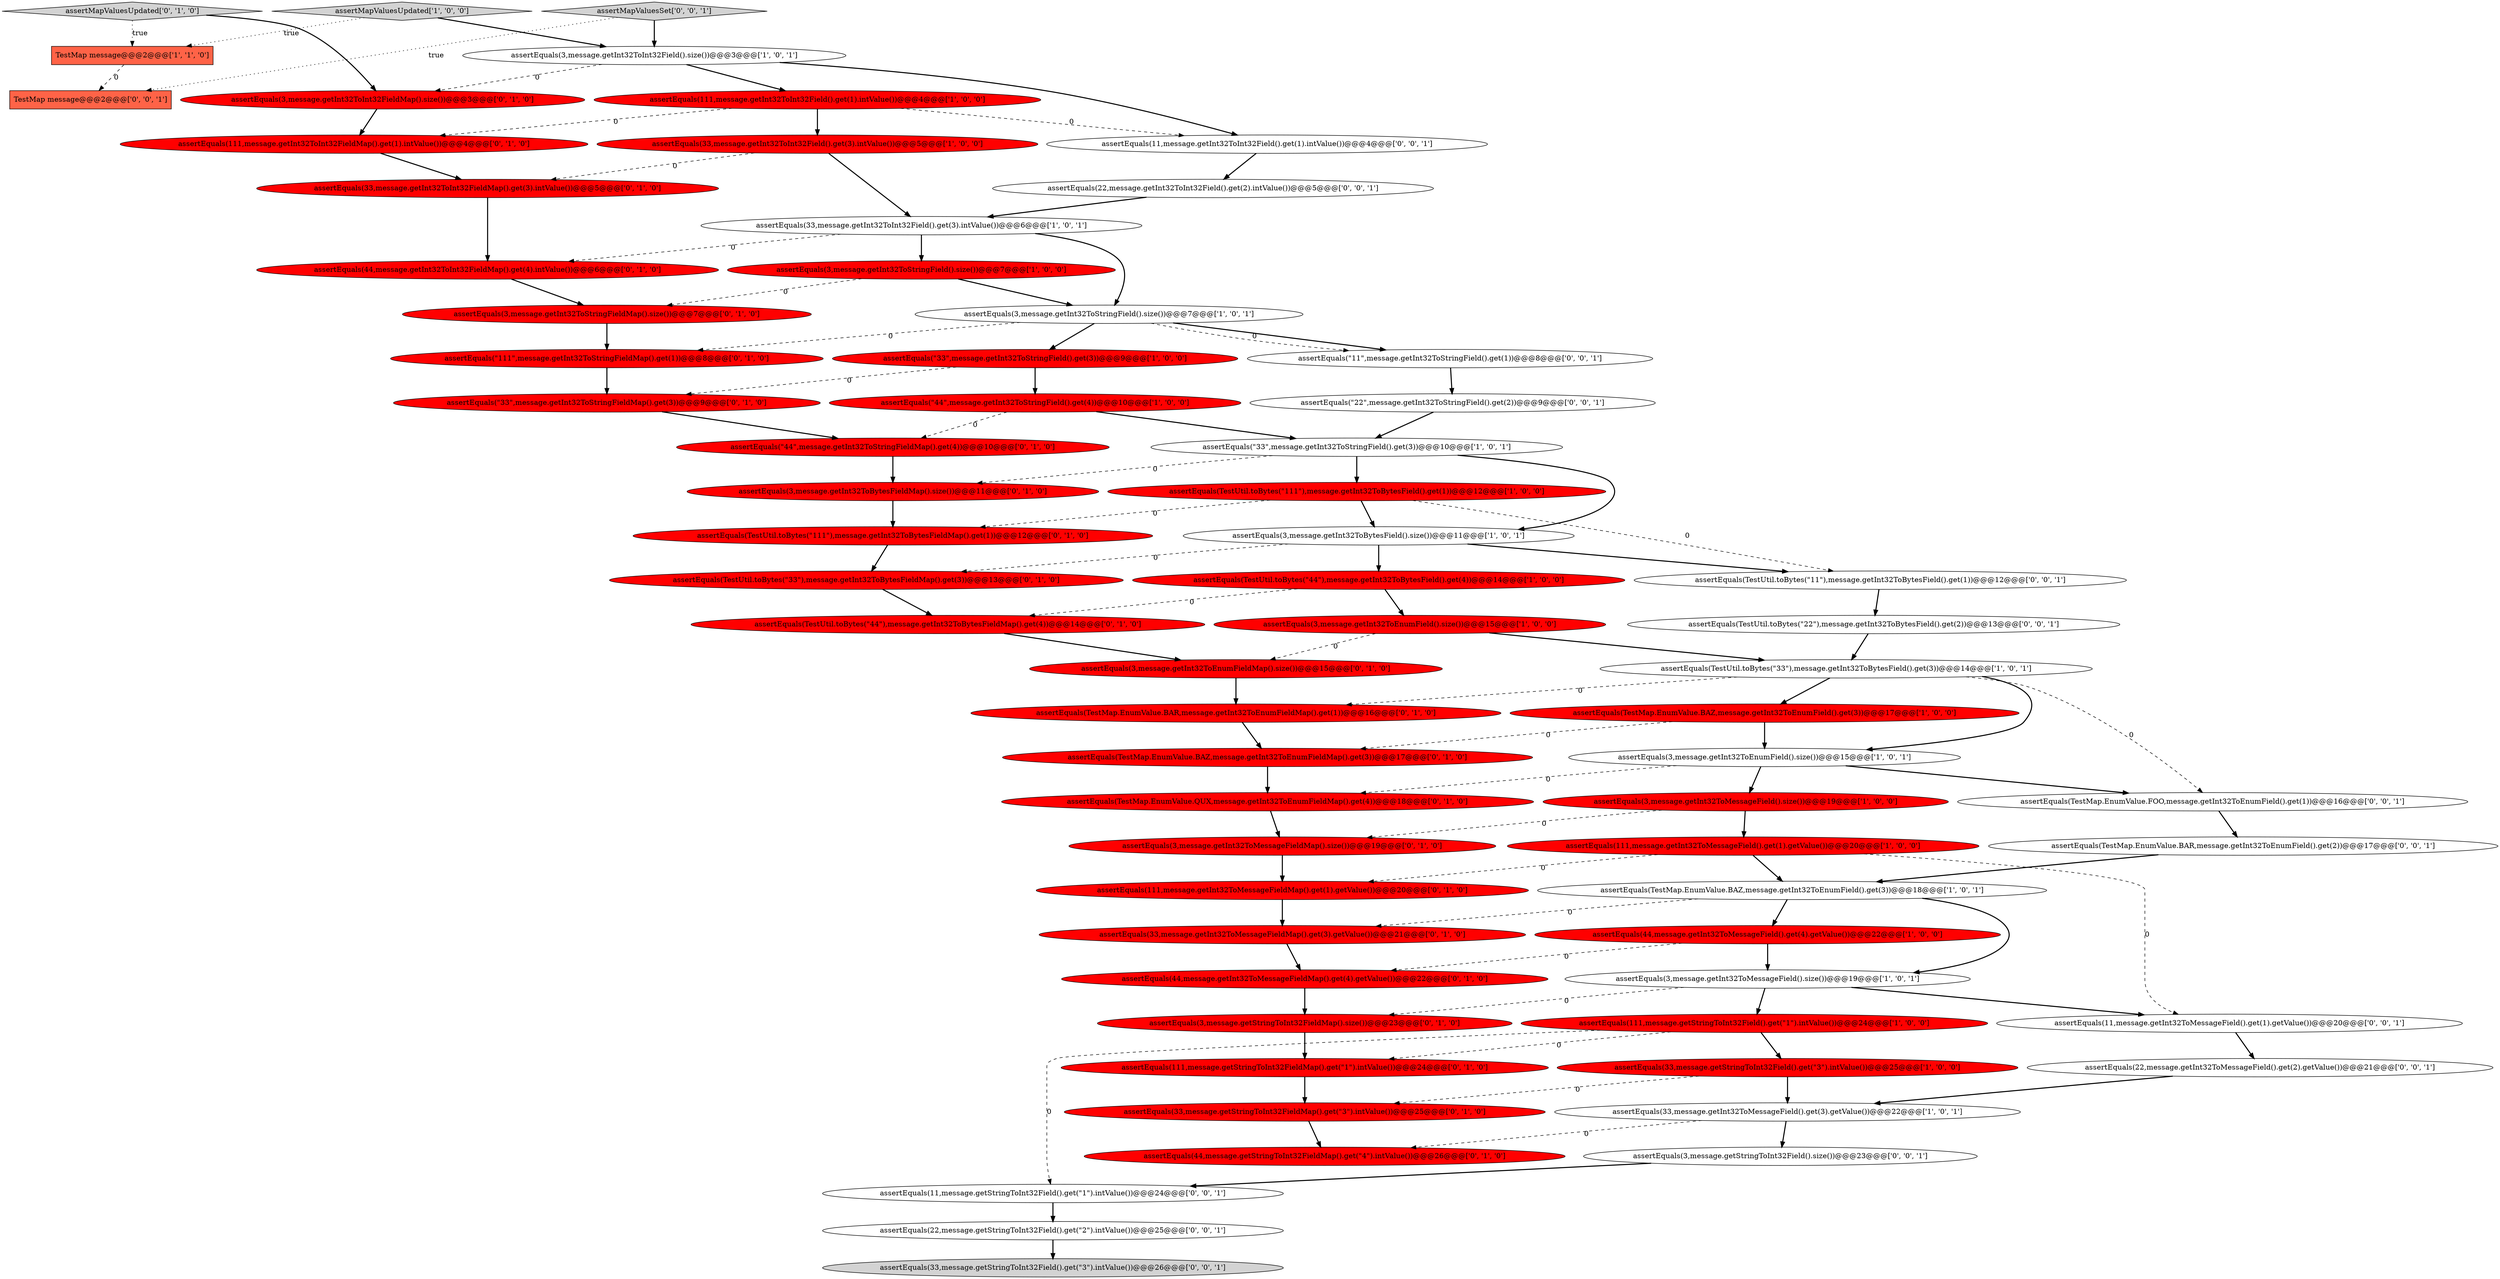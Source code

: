digraph {
2 [style = filled, label = "assertEquals(44,message.getInt32ToMessageField().get(4).getValue())@@@22@@@['1', '0', '0']", fillcolor = red, shape = ellipse image = "AAA1AAABBB1BBB"];
12 [style = filled, label = "assertEquals(111,message.getInt32ToInt32Field().get(1).intValue())@@@4@@@['1', '0', '0']", fillcolor = red, shape = ellipse image = "AAA1AAABBB1BBB"];
7 [style = filled, label = "assertMapValuesUpdated['1', '0', '0']", fillcolor = lightgray, shape = diamond image = "AAA0AAABBB1BBB"];
62 [style = filled, label = "assertEquals(11,message.getStringToInt32Field().get(\"1\").intValue())@@@24@@@['0', '0', '1']", fillcolor = white, shape = ellipse image = "AAA0AAABBB3BBB"];
16 [style = filled, label = "assertEquals(TestMap.EnumValue.BAZ,message.getInt32ToEnumField().get(3))@@@17@@@['1', '0', '0']", fillcolor = red, shape = ellipse image = "AAA1AAABBB1BBB"];
52 [style = filled, label = "assertEquals(11,message.getInt32ToInt32Field().get(1).intValue())@@@4@@@['0', '0', '1']", fillcolor = white, shape = ellipse image = "AAA0AAABBB3BBB"];
49 [style = filled, label = "assertEquals(33,message.getStringToInt32FieldMap().get(\"3\").intValue())@@@25@@@['0', '1', '0']", fillcolor = red, shape = ellipse image = "AAA1AAABBB2BBB"];
44 [style = filled, label = "assertMapValuesUpdated['0', '1', '0']", fillcolor = lightgray, shape = diamond image = "AAA0AAABBB2BBB"];
43 [style = filled, label = "assertEquals(111,message.getInt32ToMessageFieldMap().get(1).getValue())@@@20@@@['0', '1', '0']", fillcolor = red, shape = ellipse image = "AAA1AAABBB2BBB"];
3 [style = filled, label = "assertEquals(3,message.getInt32ToStringField().size())@@@7@@@['1', '0', '0']", fillcolor = red, shape = ellipse image = "AAA1AAABBB1BBB"];
14 [style = filled, label = "assertEquals(\"44\",message.getInt32ToStringField().get(4))@@@10@@@['1', '0', '0']", fillcolor = red, shape = ellipse image = "AAA1AAABBB1BBB"];
11 [style = filled, label = "assertEquals(TestMap.EnumValue.BAZ,message.getInt32ToEnumField().get(3))@@@18@@@['1', '0', '1']", fillcolor = white, shape = ellipse image = "AAA0AAABBB1BBB"];
55 [style = filled, label = "assertEquals(22,message.getInt32ToMessageField().get(2).getValue())@@@21@@@['0', '0', '1']", fillcolor = white, shape = ellipse image = "AAA0AAABBB3BBB"];
36 [style = filled, label = "assertEquals(33,message.getInt32ToInt32FieldMap().get(3).intValue())@@@5@@@['0', '1', '0']", fillcolor = red, shape = ellipse image = "AAA1AAABBB2BBB"];
58 [style = filled, label = "assertMapValuesSet['0', '0', '1']", fillcolor = lightgray, shape = diamond image = "AAA0AAABBB3BBB"];
21 [style = filled, label = "assertEquals(TestUtil.toBytes(\"44\"),message.getInt32ToBytesField().get(4))@@@14@@@['1', '0', '0']", fillcolor = red, shape = ellipse image = "AAA1AAABBB1BBB"];
47 [style = filled, label = "assertEquals(TestUtil.toBytes(\"111\"),message.getInt32ToBytesFieldMap().get(1))@@@12@@@['0', '1', '0']", fillcolor = red, shape = ellipse image = "AAA1AAABBB2BBB"];
30 [style = filled, label = "assertEquals(TestMap.EnumValue.BAR,message.getInt32ToEnumFieldMap().get(1))@@@16@@@['0', '1', '0']", fillcolor = red, shape = ellipse image = "AAA1AAABBB2BBB"];
65 [style = filled, label = "assertEquals(TestMap.EnumValue.FOO,message.getInt32ToEnumField().get(1))@@@16@@@['0', '0', '1']", fillcolor = white, shape = ellipse image = "AAA0AAABBB3BBB"];
61 [style = filled, label = "assertEquals(TestMap.EnumValue.BAR,message.getInt32ToEnumField().get(2))@@@17@@@['0', '0', '1']", fillcolor = white, shape = ellipse image = "AAA0AAABBB3BBB"];
63 [style = filled, label = "assertEquals(TestUtil.toBytes(\"22\"),message.getInt32ToBytesField().get(2))@@@13@@@['0', '0', '1']", fillcolor = white, shape = ellipse image = "AAA0AAABBB3BBB"];
13 [style = filled, label = "assertEquals(33,message.getInt32ToMessageField().get(3).getValue())@@@22@@@['1', '0', '1']", fillcolor = white, shape = ellipse image = "AAA0AAABBB1BBB"];
22 [style = filled, label = "assertEquals(3,message.getInt32ToMessageField().size())@@@19@@@['1', '0', '1']", fillcolor = white, shape = ellipse image = "AAA0AAABBB1BBB"];
9 [style = filled, label = "assertEquals(33,message.getInt32ToInt32Field().get(3).intValue())@@@5@@@['1', '0', '0']", fillcolor = red, shape = ellipse image = "AAA1AAABBB1BBB"];
15 [style = filled, label = "assertEquals(TestUtil.toBytes(\"111\"),message.getInt32ToBytesField().get(1))@@@12@@@['1', '0', '0']", fillcolor = red, shape = ellipse image = "AAA1AAABBB1BBB"];
6 [style = filled, label = "assertEquals(111,message.getInt32ToMessageField().get(1).getValue())@@@20@@@['1', '0', '0']", fillcolor = red, shape = ellipse image = "AAA1AAABBB1BBB"];
34 [style = filled, label = "assertEquals(33,message.getInt32ToMessageFieldMap().get(3).getValue())@@@21@@@['0', '1', '0']", fillcolor = red, shape = ellipse image = "AAA1AAABBB2BBB"];
26 [style = filled, label = "assertEquals(TestMap.EnumValue.QUX,message.getInt32ToEnumFieldMap().get(4))@@@18@@@['0', '1', '0']", fillcolor = red, shape = ellipse image = "AAA1AAABBB2BBB"];
54 [style = filled, label = "assertEquals(33,message.getStringToInt32Field().get(\"3\").intValue())@@@26@@@['0', '0', '1']", fillcolor = lightgray, shape = ellipse image = "AAA0AAABBB3BBB"];
10 [style = filled, label = "assertEquals(111,message.getStringToInt32Field().get(\"1\").intValue())@@@24@@@['1', '0', '0']", fillcolor = red, shape = ellipse image = "AAA1AAABBB1BBB"];
46 [style = filled, label = "assertEquals(3,message.getInt32ToEnumFieldMap().size())@@@15@@@['0', '1', '0']", fillcolor = red, shape = ellipse image = "AAA1AAABBB2BBB"];
17 [style = filled, label = "assertEquals(3,message.getInt32ToMessageField().size())@@@19@@@['1', '0', '0']", fillcolor = red, shape = ellipse image = "AAA1AAABBB1BBB"];
29 [style = filled, label = "assertEquals(TestUtil.toBytes(\"33\"),message.getInt32ToBytesFieldMap().get(3))@@@13@@@['0', '1', '0']", fillcolor = red, shape = ellipse image = "AAA1AAABBB2BBB"];
57 [style = filled, label = "assertEquals(22,message.getStringToInt32Field().get(\"2\").intValue())@@@25@@@['0', '0', '1']", fillcolor = white, shape = ellipse image = "AAA0AAABBB3BBB"];
60 [style = filled, label = "assertEquals(\"11\",message.getInt32ToStringField().get(1))@@@8@@@['0', '0', '1']", fillcolor = white, shape = ellipse image = "AAA0AAABBB3BBB"];
50 [style = filled, label = "assertEquals(111,message.getStringToInt32FieldMap().get(\"1\").intValue())@@@24@@@['0', '1', '0']", fillcolor = red, shape = ellipse image = "AAA1AAABBB2BBB"];
31 [style = filled, label = "assertEquals(44,message.getInt32ToInt32FieldMap().get(4).intValue())@@@6@@@['0', '1', '0']", fillcolor = red, shape = ellipse image = "AAA1AAABBB2BBB"];
64 [style = filled, label = "TestMap message@@@2@@@['0', '0', '1']", fillcolor = tomato, shape = box image = "AAA0AAABBB3BBB"];
23 [style = filled, label = "assertEquals(33,message.getStringToInt32Field().get(\"3\").intValue())@@@25@@@['1', '0', '0']", fillcolor = red, shape = ellipse image = "AAA1AAABBB1BBB"];
4 [style = filled, label = "assertEquals(TestUtil.toBytes(\"33\"),message.getInt32ToBytesField().get(3))@@@14@@@['1', '0', '1']", fillcolor = white, shape = ellipse image = "AAA0AAABBB1BBB"];
41 [style = filled, label = "assertEquals(\"33\",message.getInt32ToStringFieldMap().get(3))@@@9@@@['0', '1', '0']", fillcolor = red, shape = ellipse image = "AAA1AAABBB2BBB"];
59 [style = filled, label = "assertEquals(\"22\",message.getInt32ToStringField().get(2))@@@9@@@['0', '0', '1']", fillcolor = white, shape = ellipse image = "AAA0AAABBB3BBB"];
37 [style = filled, label = "assertEquals(3,message.getInt32ToBytesFieldMap().size())@@@11@@@['0', '1', '0']", fillcolor = red, shape = ellipse image = "AAA1AAABBB2BBB"];
56 [style = filled, label = "assertEquals(TestUtil.toBytes(\"11\"),message.getInt32ToBytesField().get(1))@@@12@@@['0', '0', '1']", fillcolor = white, shape = ellipse image = "AAA0AAABBB3BBB"];
0 [style = filled, label = "assertEquals(3,message.getInt32ToEnumField().size())@@@15@@@['1', '0', '0']", fillcolor = red, shape = ellipse image = "AAA1AAABBB1BBB"];
38 [style = filled, label = "assertEquals(44,message.getInt32ToMessageFieldMap().get(4).getValue())@@@22@@@['0', '1', '0']", fillcolor = red, shape = ellipse image = "AAA1AAABBB2BBB"];
45 [style = filled, label = "assertEquals(111,message.getInt32ToInt32FieldMap().get(1).intValue())@@@4@@@['0', '1', '0']", fillcolor = red, shape = ellipse image = "AAA1AAABBB2BBB"];
18 [style = filled, label = "assertEquals(3,message.getInt32ToEnumField().size())@@@15@@@['1', '0', '1']", fillcolor = white, shape = ellipse image = "AAA0AAABBB1BBB"];
39 [style = filled, label = "assertEquals(3,message.getInt32ToInt32FieldMap().size())@@@3@@@['0', '1', '0']", fillcolor = red, shape = ellipse image = "AAA1AAABBB2BBB"];
20 [style = filled, label = "assertEquals(3,message.getInt32ToStringField().size())@@@7@@@['1', '0', '1']", fillcolor = white, shape = ellipse image = "AAA0AAABBB1BBB"];
8 [style = filled, label = "assertEquals(3,message.getInt32ToInt32Field().size())@@@3@@@['1', '0', '1']", fillcolor = white, shape = ellipse image = "AAA0AAABBB1BBB"];
24 [style = filled, label = "TestMap message@@@2@@@['1', '1', '0']", fillcolor = tomato, shape = box image = "AAA0AAABBB1BBB"];
5 [style = filled, label = "assertEquals(\"33\",message.getInt32ToStringField().get(3))@@@10@@@['1', '0', '1']", fillcolor = white, shape = ellipse image = "AAA0AAABBB1BBB"];
28 [style = filled, label = "assertEquals(TestMap.EnumValue.BAZ,message.getInt32ToEnumFieldMap().get(3))@@@17@@@['0', '1', '0']", fillcolor = red, shape = ellipse image = "AAA1AAABBB2BBB"];
19 [style = filled, label = "assertEquals(33,message.getInt32ToInt32Field().get(3).intValue())@@@6@@@['1', '0', '1']", fillcolor = white, shape = ellipse image = "AAA0AAABBB1BBB"];
33 [style = filled, label = "assertEquals(3,message.getInt32ToMessageFieldMap().size())@@@19@@@['0', '1', '0']", fillcolor = red, shape = ellipse image = "AAA1AAABBB2BBB"];
42 [style = filled, label = "assertEquals(TestUtil.toBytes(\"44\"),message.getInt32ToBytesFieldMap().get(4))@@@14@@@['0', '1', '0']", fillcolor = red, shape = ellipse image = "AAA1AAABBB2BBB"];
51 [style = filled, label = "assertEquals(3,message.getStringToInt32Field().size())@@@23@@@['0', '0', '1']", fillcolor = white, shape = ellipse image = "AAA0AAABBB3BBB"];
53 [style = filled, label = "assertEquals(22,message.getInt32ToInt32Field().get(2).intValue())@@@5@@@['0', '0', '1']", fillcolor = white, shape = ellipse image = "AAA0AAABBB3BBB"];
1 [style = filled, label = "assertEquals(\"33\",message.getInt32ToStringField().get(3))@@@9@@@['1', '0', '0']", fillcolor = red, shape = ellipse image = "AAA1AAABBB1BBB"];
25 [style = filled, label = "assertEquals(3,message.getInt32ToBytesField().size())@@@11@@@['1', '0', '1']", fillcolor = white, shape = ellipse image = "AAA0AAABBB1BBB"];
32 [style = filled, label = "assertEquals(3,message.getStringToInt32FieldMap().size())@@@23@@@['0', '1', '0']", fillcolor = red, shape = ellipse image = "AAA1AAABBB2BBB"];
40 [style = filled, label = "assertEquals(\"44\",message.getInt32ToStringFieldMap().get(4))@@@10@@@['0', '1', '0']", fillcolor = red, shape = ellipse image = "AAA1AAABBB2BBB"];
27 [style = filled, label = "assertEquals(3,message.getInt32ToStringFieldMap().size())@@@7@@@['0', '1', '0']", fillcolor = red, shape = ellipse image = "AAA1AAABBB2BBB"];
66 [style = filled, label = "assertEquals(11,message.getInt32ToMessageField().get(1).getValue())@@@20@@@['0', '0', '1']", fillcolor = white, shape = ellipse image = "AAA0AAABBB3BBB"];
35 [style = filled, label = "assertEquals(44,message.getStringToInt32FieldMap().get(\"4\").intValue())@@@26@@@['0', '1', '0']", fillcolor = red, shape = ellipse image = "AAA1AAABBB2BBB"];
48 [style = filled, label = "assertEquals(\"111\",message.getInt32ToStringFieldMap().get(1))@@@8@@@['0', '1', '0']", fillcolor = red, shape = ellipse image = "AAA1AAABBB2BBB"];
9->36 [style = dashed, label="0"];
10->50 [style = dashed, label="0"];
15->25 [style = bold, label=""];
4->30 [style = dashed, label="0"];
5->15 [style = bold, label=""];
55->13 [style = bold, label=""];
23->49 [style = dashed, label="0"];
44->24 [style = dotted, label="true"];
12->9 [style = bold, label=""];
7->8 [style = bold, label=""];
13->51 [style = bold, label=""];
53->19 [style = bold, label=""];
20->60 [style = bold, label=""];
30->28 [style = bold, label=""];
23->13 [style = bold, label=""];
6->11 [style = bold, label=""];
16->28 [style = dashed, label="0"];
19->3 [style = bold, label=""];
4->16 [style = bold, label=""];
25->21 [style = bold, label=""];
40->37 [style = bold, label=""];
57->54 [style = bold, label=""];
61->11 [style = bold, label=""];
48->41 [style = bold, label=""];
42->46 [style = bold, label=""];
21->0 [style = bold, label=""];
19->20 [style = bold, label=""];
36->31 [style = bold, label=""];
4->65 [style = dashed, label="0"];
39->45 [style = bold, label=""];
4->18 [style = bold, label=""];
20->48 [style = dashed, label="0"];
50->49 [style = bold, label=""];
5->25 [style = bold, label=""];
38->32 [style = bold, label=""];
31->27 [style = bold, label=""];
65->61 [style = bold, label=""];
18->65 [style = bold, label=""];
34->38 [style = bold, label=""];
10->62 [style = dashed, label="0"];
43->34 [style = bold, label=""];
14->40 [style = dashed, label="0"];
5->37 [style = dashed, label="0"];
37->47 [style = bold, label=""];
32->50 [style = bold, label=""];
16->18 [style = bold, label=""];
12->45 [style = dashed, label="0"];
51->62 [style = bold, label=""];
6->66 [style = dashed, label="0"];
13->35 [style = dashed, label="0"];
17->6 [style = bold, label=""];
49->35 [style = bold, label=""];
58->8 [style = bold, label=""];
11->34 [style = dashed, label="0"];
3->27 [style = dashed, label="0"];
45->36 [style = bold, label=""];
28->26 [style = bold, label=""];
17->33 [style = dashed, label="0"];
20->1 [style = bold, label=""];
59->5 [style = bold, label=""];
8->52 [style = bold, label=""];
21->42 [style = dashed, label="0"];
58->64 [style = dotted, label="true"];
47->29 [style = bold, label=""];
46->30 [style = bold, label=""];
22->66 [style = bold, label=""];
41->40 [style = bold, label=""];
66->55 [style = bold, label=""];
24->64 [style = dashed, label="0"];
10->23 [style = bold, label=""];
29->42 [style = bold, label=""];
33->43 [style = bold, label=""];
22->10 [style = bold, label=""];
11->22 [style = bold, label=""];
9->19 [style = bold, label=""];
20->60 [style = dashed, label="0"];
56->63 [style = bold, label=""];
0->46 [style = dashed, label="0"];
8->12 [style = bold, label=""];
12->52 [style = dashed, label="0"];
14->5 [style = bold, label=""];
19->31 [style = dashed, label="0"];
63->4 [style = bold, label=""];
52->53 [style = bold, label=""];
25->56 [style = bold, label=""];
6->43 [style = dashed, label="0"];
15->47 [style = dashed, label="0"];
18->17 [style = bold, label=""];
22->32 [style = dashed, label="0"];
1->41 [style = dashed, label="0"];
60->59 [style = bold, label=""];
62->57 [style = bold, label=""];
44->39 [style = bold, label=""];
2->38 [style = dashed, label="0"];
7->24 [style = dotted, label="true"];
11->2 [style = bold, label=""];
15->56 [style = dashed, label="0"];
3->20 [style = bold, label=""];
0->4 [style = bold, label=""];
8->39 [style = dashed, label="0"];
27->48 [style = bold, label=""];
25->29 [style = dashed, label="0"];
1->14 [style = bold, label=""];
2->22 [style = bold, label=""];
26->33 [style = bold, label=""];
18->26 [style = dashed, label="0"];
}
